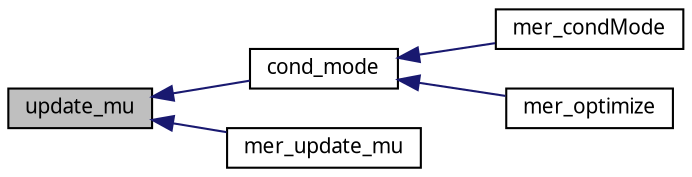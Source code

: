 digraph G
{
  edge [fontname="FreeSans.ttf",fontsize=10,labelfontname="FreeSans.ttf",labelfontsize=10];
  node [fontname="FreeSans.ttf",fontsize=10,shape=record];
  rankdir=LR;
  Node1 [label="update_mu",height=0.2,width=0.4,color="black", fillcolor="grey75", style="filled" fontcolor="black"];
  Node1 -> Node2 [dir=back,color="midnightblue",fontsize=10,style="solid",fontname="FreeSans.ttf"];
  Node2 [label="cond_mode",height=0.2,width=0.4,color="black", fillcolor="white", style="filled",URL="$lmer_8c.html#cd80168a07eca975c8af1329b94de0c5",tooltip="Iterate to determine the conditional modes of the random effects."];
  Node2 -> Node3 [dir=back,color="midnightblue",fontsize=10,style="solid",fontname="FreeSans.ttf"];
  Node3 [label="mer_condMode",height=0.2,width=0.4,color="black", fillcolor="white", style="filled",URL="$lmer_8h.html#7b4a9cb54a6c94da474c094ed2bb777b",tooltip="Externally callable version of cond_mode."];
  Node2 -> Node4 [dir=back,color="midnightblue",fontsize=10,style="solid",fontname="FreeSans.ttf"];
  Node4 [label="mer_optimize",height=0.2,width=0.4,color="black", fillcolor="white", style="filled",URL="$lmer_8h.html#a4e16de36d36af6c715d52a045f88e78",tooltip="Optimize the profiled deviance of an lmer object or the Laplace approximation to..."];
  Node1 -> Node5 [dir=back,color="midnightblue",fontsize=10,style="solid",fontname="FreeSans.ttf"];
  Node5 [label="mer_update_mu",height=0.2,width=0.4,color="black", fillcolor="white", style="filled",URL="$lmer_8h.html#64740a858f90763461cbccea9c787b6b",tooltip="Externally callable update_mu."];
}
